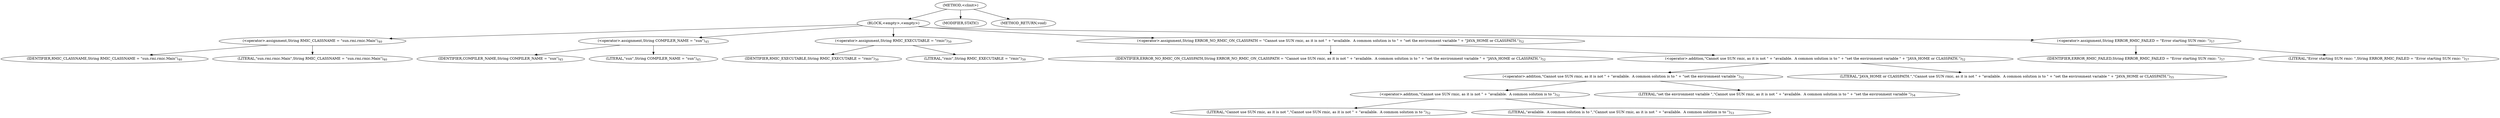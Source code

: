 digraph "&lt;clinit&gt;" {  
"174" [label = <(METHOD,&lt;clinit&gt;)> ]
"175" [label = <(BLOCK,&lt;empty&gt;,&lt;empty&gt;)> ]
"176" [label = <(&lt;operator&gt;.assignment,String RMIC_CLASSNAME = &quot;sun.rmi.rmic.Main&quot;)<SUB>40</SUB>> ]
"177" [label = <(IDENTIFIER,RMIC_CLASSNAME,String RMIC_CLASSNAME = &quot;sun.rmi.rmic.Main&quot;)<SUB>40</SUB>> ]
"178" [label = <(LITERAL,&quot;sun.rmi.rmic.Main&quot;,String RMIC_CLASSNAME = &quot;sun.rmi.rmic.Main&quot;)<SUB>40</SUB>> ]
"179" [label = <(&lt;operator&gt;.assignment,String COMPILER_NAME = &quot;sun&quot;)<SUB>45</SUB>> ]
"180" [label = <(IDENTIFIER,COMPILER_NAME,String COMPILER_NAME = &quot;sun&quot;)<SUB>45</SUB>> ]
"181" [label = <(LITERAL,&quot;sun&quot;,String COMPILER_NAME = &quot;sun&quot;)<SUB>45</SUB>> ]
"182" [label = <(&lt;operator&gt;.assignment,String RMIC_EXECUTABLE = &quot;rmic&quot;)<SUB>50</SUB>> ]
"183" [label = <(IDENTIFIER,RMIC_EXECUTABLE,String RMIC_EXECUTABLE = &quot;rmic&quot;)<SUB>50</SUB>> ]
"184" [label = <(LITERAL,&quot;rmic&quot;,String RMIC_EXECUTABLE = &quot;rmic&quot;)<SUB>50</SUB>> ]
"185" [label = <(&lt;operator&gt;.assignment,String ERROR_NO_RMIC_ON_CLASSPATH = &quot;Cannot use SUN rmic, as it is not &quot; + &quot;available.  A common solution is to &quot; + &quot;set the environment variable &quot; + &quot;JAVA_HOME or CLASSPATH.&quot;)<SUB>52</SUB>> ]
"186" [label = <(IDENTIFIER,ERROR_NO_RMIC_ON_CLASSPATH,String ERROR_NO_RMIC_ON_CLASSPATH = &quot;Cannot use SUN rmic, as it is not &quot; + &quot;available.  A common solution is to &quot; + &quot;set the environment variable &quot; + &quot;JAVA_HOME or CLASSPATH.&quot;)<SUB>52</SUB>> ]
"187" [label = <(&lt;operator&gt;.addition,&quot;Cannot use SUN rmic, as it is not &quot; + &quot;available.  A common solution is to &quot; + &quot;set the environment variable &quot; + &quot;JAVA_HOME or CLASSPATH.&quot;)<SUB>52</SUB>> ]
"188" [label = <(&lt;operator&gt;.addition,&quot;Cannot use SUN rmic, as it is not &quot; + &quot;available.  A common solution is to &quot; + &quot;set the environment variable &quot;)<SUB>52</SUB>> ]
"189" [label = <(&lt;operator&gt;.addition,&quot;Cannot use SUN rmic, as it is not &quot; + &quot;available.  A common solution is to &quot;)<SUB>52</SUB>> ]
"190" [label = <(LITERAL,&quot;Cannot use SUN rmic, as it is not &quot;,&quot;Cannot use SUN rmic, as it is not &quot; + &quot;available.  A common solution is to &quot;)<SUB>52</SUB>> ]
"191" [label = <(LITERAL,&quot;available.  A common solution is to &quot;,&quot;Cannot use SUN rmic, as it is not &quot; + &quot;available.  A common solution is to &quot;)<SUB>53</SUB>> ]
"192" [label = <(LITERAL,&quot;set the environment variable &quot;,&quot;Cannot use SUN rmic, as it is not &quot; + &quot;available.  A common solution is to &quot; + &quot;set the environment variable &quot;)<SUB>54</SUB>> ]
"193" [label = <(LITERAL,&quot;JAVA_HOME or CLASSPATH.&quot;,&quot;Cannot use SUN rmic, as it is not &quot; + &quot;available.  A common solution is to &quot; + &quot;set the environment variable &quot; + &quot;JAVA_HOME or CLASSPATH.&quot;)<SUB>55</SUB>> ]
"194" [label = <(&lt;operator&gt;.assignment,String ERROR_RMIC_FAILED = &quot;Error starting SUN rmic: &quot;)<SUB>57</SUB>> ]
"195" [label = <(IDENTIFIER,ERROR_RMIC_FAILED,String ERROR_RMIC_FAILED = &quot;Error starting SUN rmic: &quot;)<SUB>57</SUB>> ]
"196" [label = <(LITERAL,&quot;Error starting SUN rmic: &quot;,String ERROR_RMIC_FAILED = &quot;Error starting SUN rmic: &quot;)<SUB>57</SUB>> ]
"197" [label = <(MODIFIER,STATIC)> ]
"198" [label = <(METHOD_RETURN,void)> ]
  "174" -> "175" 
  "174" -> "197" 
  "174" -> "198" 
  "175" -> "176" 
  "175" -> "179" 
  "175" -> "182" 
  "175" -> "185" 
  "175" -> "194" 
  "176" -> "177" 
  "176" -> "178" 
  "179" -> "180" 
  "179" -> "181" 
  "182" -> "183" 
  "182" -> "184" 
  "185" -> "186" 
  "185" -> "187" 
  "187" -> "188" 
  "187" -> "193" 
  "188" -> "189" 
  "188" -> "192" 
  "189" -> "190" 
  "189" -> "191" 
  "194" -> "195" 
  "194" -> "196" 
}
